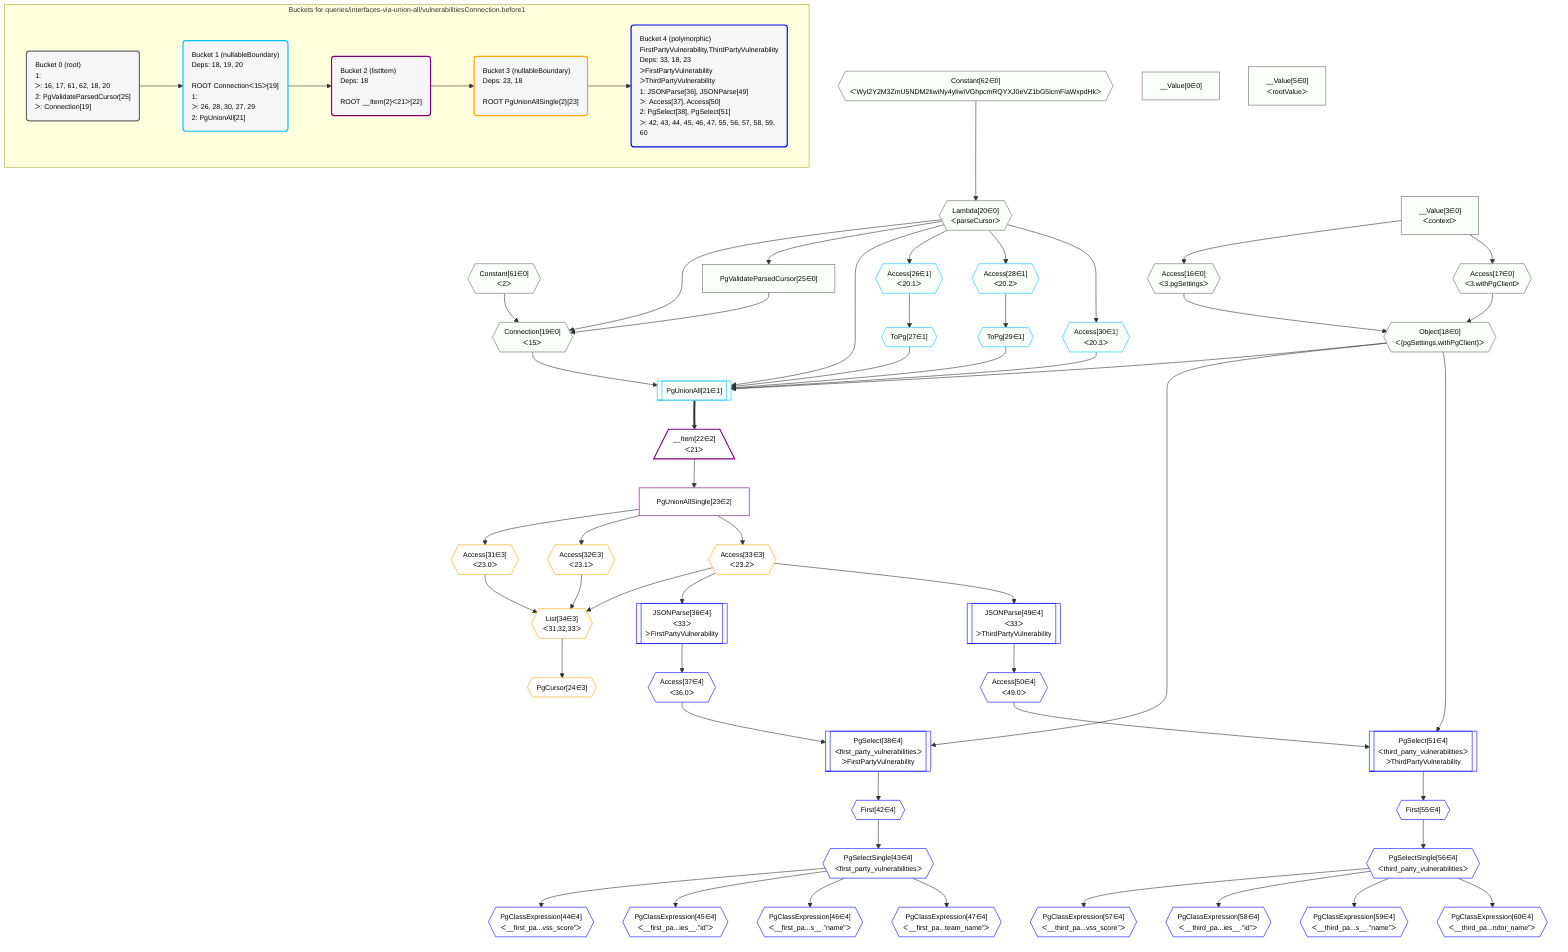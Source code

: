 %%{init: {'themeVariables': { 'fontSize': '12px'}}}%%
graph TD
    classDef path fill:#eee,stroke:#000,color:#000
    classDef plan fill:#fff,stroke-width:1px,color:#000
    classDef itemplan fill:#fff,stroke-width:2px,color:#000
    classDef unbatchedplan fill:#dff,stroke-width:1px,color:#000
    classDef sideeffectplan fill:#fcc,stroke-width:2px,color:#000
    classDef bucket fill:#f6f6f6,color:#000,stroke-width:2px,text-align:left


    %% plan dependencies
    Connection19{{"Connection[19∈0]<br />ᐸ15ᐳ"}}:::plan
    Constant61{{"Constant[61∈0]<br />ᐸ2ᐳ"}}:::plan
    Lambda20{{"Lambda[20∈0]<br />ᐸparseCursorᐳ"}}:::plan
    PgValidateParsedCursor25["PgValidateParsedCursor[25∈0]"]:::plan
    Constant61 & Lambda20 & PgValidateParsedCursor25 --> Connection19
    Object18{{"Object[18∈0]<br />ᐸ{pgSettings,withPgClient}ᐳ"}}:::plan
    Access16{{"Access[16∈0]<br />ᐸ3.pgSettingsᐳ"}}:::plan
    Access17{{"Access[17∈0]<br />ᐸ3.withPgClientᐳ"}}:::plan
    Access16 & Access17 --> Object18
    __Value3["__Value[3∈0]<br />ᐸcontextᐳ"]:::plan
    __Value3 --> Access16
    __Value3 --> Access17
    Constant62{{"Constant[62∈0]<br />ᐸ'WyI2Y2M3ZmU5NDM2IiwiNy4yIiwiVGhpcmRQYXJ0eVZ1bG5lcmFiaWxpdHkᐳ"}}:::plan
    Constant62 --> Lambda20
    Lambda20 --> PgValidateParsedCursor25
    __Value0["__Value[0∈0]"]:::plan
    __Value5["__Value[5∈0]<br />ᐸrootValueᐳ"]:::plan
    PgUnionAll21[["PgUnionAll[21∈1]"]]:::plan
    ToPg27{{"ToPg[27∈1]"}}:::plan
    ToPg29{{"ToPg[29∈1]"}}:::plan
    Access30{{"Access[30∈1]<br />ᐸ20.3ᐳ"}}:::plan
    Object18 & Connection19 & Lambda20 & ToPg27 & ToPg29 & Access30 --> PgUnionAll21
    Access26{{"Access[26∈1]<br />ᐸ20.1ᐳ"}}:::plan
    Lambda20 --> Access26
    Access26 --> ToPg27
    Access28{{"Access[28∈1]<br />ᐸ20.2ᐳ"}}:::plan
    Lambda20 --> Access28
    Access28 --> ToPg29
    Lambda20 --> Access30
    __Item22[/"__Item[22∈2]<br />ᐸ21ᐳ"\]:::itemplan
    PgUnionAll21 ==> __Item22
    PgUnionAllSingle23["PgUnionAllSingle[23∈2]"]:::plan
    __Item22 --> PgUnionAllSingle23
    List34{{"List[34∈3]<br />ᐸ31,32,33ᐳ"}}:::plan
    Access31{{"Access[31∈3]<br />ᐸ23.0ᐳ"}}:::plan
    Access32{{"Access[32∈3]<br />ᐸ23.1ᐳ"}}:::plan
    Access33{{"Access[33∈3]<br />ᐸ23.2ᐳ"}}:::plan
    Access31 & Access32 & Access33 --> List34
    PgCursor24{{"PgCursor[24∈3]"}}:::plan
    List34 --> PgCursor24
    PgUnionAllSingle23 --> Access31
    PgUnionAllSingle23 --> Access32
    PgUnionAllSingle23 --> Access33
    PgSelect38[["PgSelect[38∈4]<br />ᐸfirst_party_vulnerabilitiesᐳ<br />ᐳFirstPartyVulnerability"]]:::plan
    Access37{{"Access[37∈4]<br />ᐸ36.0ᐳ"}}:::plan
    Object18 & Access37 --> PgSelect38
    PgSelect51[["PgSelect[51∈4]<br />ᐸthird_party_vulnerabilitiesᐳ<br />ᐳThirdPartyVulnerability"]]:::plan
    Access50{{"Access[50∈4]<br />ᐸ49.0ᐳ"}}:::plan
    Object18 & Access50 --> PgSelect51
    JSONParse36[["JSONParse[36∈4]<br />ᐸ33ᐳ<br />ᐳFirstPartyVulnerability"]]:::plan
    Access33 --> JSONParse36
    JSONParse36 --> Access37
    First42{{"First[42∈4]"}}:::plan
    PgSelect38 --> First42
    PgSelectSingle43{{"PgSelectSingle[43∈4]<br />ᐸfirst_party_vulnerabilitiesᐳ"}}:::plan
    First42 --> PgSelectSingle43
    PgClassExpression44{{"PgClassExpression[44∈4]<br />ᐸ__first_pa...vss_score”ᐳ"}}:::plan
    PgSelectSingle43 --> PgClassExpression44
    PgClassExpression45{{"PgClassExpression[45∈4]<br />ᐸ__first_pa...ies__.”id”ᐳ"}}:::plan
    PgSelectSingle43 --> PgClassExpression45
    PgClassExpression46{{"PgClassExpression[46∈4]<br />ᐸ__first_pa...s__.”name”ᐳ"}}:::plan
    PgSelectSingle43 --> PgClassExpression46
    PgClassExpression47{{"PgClassExpression[47∈4]<br />ᐸ__first_pa...team_name”ᐳ"}}:::plan
    PgSelectSingle43 --> PgClassExpression47
    JSONParse49[["JSONParse[49∈4]<br />ᐸ33ᐳ<br />ᐳThirdPartyVulnerability"]]:::plan
    Access33 --> JSONParse49
    JSONParse49 --> Access50
    First55{{"First[55∈4]"}}:::plan
    PgSelect51 --> First55
    PgSelectSingle56{{"PgSelectSingle[56∈4]<br />ᐸthird_party_vulnerabilitiesᐳ"}}:::plan
    First55 --> PgSelectSingle56
    PgClassExpression57{{"PgClassExpression[57∈4]<br />ᐸ__third_pa...vss_score”ᐳ"}}:::plan
    PgSelectSingle56 --> PgClassExpression57
    PgClassExpression58{{"PgClassExpression[58∈4]<br />ᐸ__third_pa...ies__.”id”ᐳ"}}:::plan
    PgSelectSingle56 --> PgClassExpression58
    PgClassExpression59{{"PgClassExpression[59∈4]<br />ᐸ__third_pa...s__.”name”ᐳ"}}:::plan
    PgSelectSingle56 --> PgClassExpression59
    PgClassExpression60{{"PgClassExpression[60∈4]<br />ᐸ__third_pa...ndor_name”ᐳ"}}:::plan
    PgSelectSingle56 --> PgClassExpression60

    %% define steps

    subgraph "Buckets for queries/interfaces-via-union-all/vulnerabilitiesConnection.before1"
    Bucket0("Bucket 0 (root)<br />1: <br />ᐳ: 16, 17, 61, 62, 18, 20<br />2: PgValidateParsedCursor[25]<br />ᐳ: Connection[19]"):::bucket
    classDef bucket0 stroke:#696969
    class Bucket0,__Value0,__Value3,__Value5,Access16,Access17,Object18,Connection19,Lambda20,PgValidateParsedCursor25,Constant61,Constant62 bucket0
    Bucket1("Bucket 1 (nullableBoundary)<br />Deps: 18, 19, 20<br /><br />ROOT Connectionᐸ15ᐳ[19]<br />1: <br />ᐳ: 26, 28, 30, 27, 29<br />2: PgUnionAll[21]"):::bucket
    classDef bucket1 stroke:#00bfff
    class Bucket1,PgUnionAll21,Access26,ToPg27,Access28,ToPg29,Access30 bucket1
    Bucket2("Bucket 2 (listItem)<br />Deps: 18<br /><br />ROOT __Item{2}ᐸ21ᐳ[22]"):::bucket
    classDef bucket2 stroke:#7f007f
    class Bucket2,__Item22,PgUnionAllSingle23 bucket2
    Bucket3("Bucket 3 (nullableBoundary)<br />Deps: 23, 18<br /><br />ROOT PgUnionAllSingle{2}[23]"):::bucket
    classDef bucket3 stroke:#ffa500
    class Bucket3,PgCursor24,Access31,Access32,Access33,List34 bucket3
    Bucket4("Bucket 4 (polymorphic)<br />FirstPartyVulnerability,ThirdPartyVulnerability<br />Deps: 33, 18, 23<br />ᐳFirstPartyVulnerability<br />ᐳThirdPartyVulnerability<br />1: JSONParse[36], JSONParse[49]<br />ᐳ: Access[37], Access[50]<br />2: PgSelect[38], PgSelect[51]<br />ᐳ: 42, 43, 44, 45, 46, 47, 55, 56, 57, 58, 59, 60"):::bucket
    classDef bucket4 stroke:#0000ff
    class Bucket4,JSONParse36,Access37,PgSelect38,First42,PgSelectSingle43,PgClassExpression44,PgClassExpression45,PgClassExpression46,PgClassExpression47,JSONParse49,Access50,PgSelect51,First55,PgSelectSingle56,PgClassExpression57,PgClassExpression58,PgClassExpression59,PgClassExpression60 bucket4
    Bucket0 --> Bucket1
    Bucket1 --> Bucket2
    Bucket2 --> Bucket3
    Bucket3 --> Bucket4
    classDef unary fill:#fafffa,borderWidth:8px
    class Connection19,Object18,Access16,Access17,Lambda20,PgValidateParsedCursor25,__Value0,__Value3,__Value5,Constant61,Constant62,PgUnionAll21,Access26,ToPg27,Access28,ToPg29,Access30 unary
    end